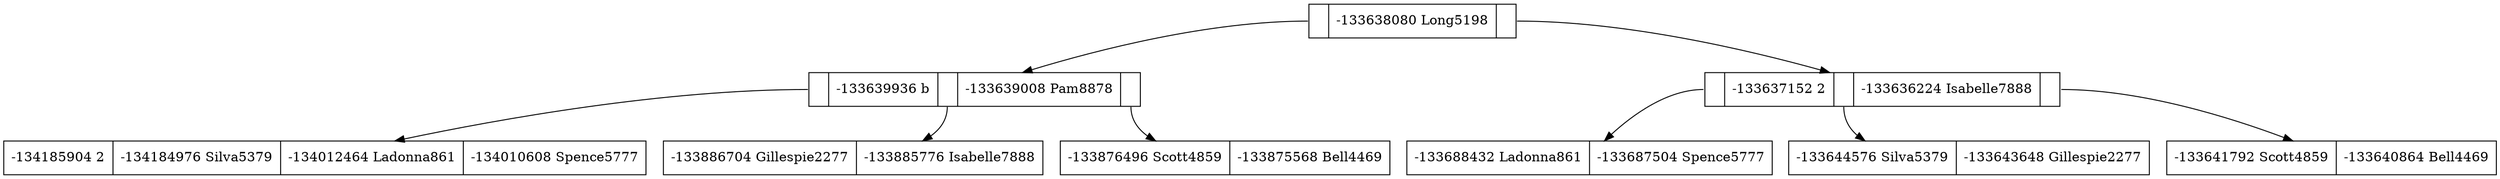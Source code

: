 digraph G {
node[shape=record]
		//Agregar Nodos Rama
R0x7f32f808d840[label="<C1>|-133638080 
 Long5198|<C2>"];
R0x7f32f808d100[label="<C1>|-133639936 
 b|<C2>|-133639008 
 Pam8878|<C3>"];
R0x7f32f8007c50[label="-134185904 
 2|-134184976 
 Silva5379|-134012464 
 Ladonna861|-134010608 
 Spence5777"];
R0x7f32f8050d10[label="-133886704 
 Gillespie2277|-133885776 
 Isabelle7888"];
R0x7f32f80534f0[label="-133876496 
 Scott4859|-133875568 
 Bell4469"];
R0x7f32f808dbe0[label="<C1>|-133637152 
 2|<C2>|-133636224 
 Isabelle7888|<C3>"];
R0x7f32f8081390[label="-133688432 
 Ladonna861|-133687504 
 Spence5777"];
R0x7f32f808bee0[label="-133644576 
 Silva5379|-133643648 
 Gillespie2277"];
R0x7f32f808c9c0[label="-133641792 
 Scott4859|-133640864 
 Bell4469"];
		//Agregar conexiones
R0x7f32f808d840:C1->R0x7f32f808d100;
R0x7f32f808d100:C1->R0x7f32f8007c50;
R0x7f32f808d100:C2->R0x7f32f8050d10;
R0x7f32f808d100:C3->R0x7f32f80534f0;
R0x7f32f808d840:C2->R0x7f32f808dbe0;
R0x7f32f808dbe0:C1->R0x7f32f8081390;
R0x7f32f808dbe0:C2->R0x7f32f808bee0;
R0x7f32f808dbe0:C3->R0x7f32f808c9c0;
}